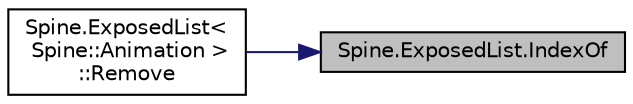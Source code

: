 digraph "Spine.ExposedList.IndexOf"
{
 // LATEX_PDF_SIZE
  edge [fontname="Helvetica",fontsize="10",labelfontname="Helvetica",labelfontsize="10"];
  node [fontname="Helvetica",fontsize="10",shape=record];
  rankdir="RL";
  Node1 [label="Spine.ExposedList.IndexOf",height=0.2,width=0.4,color="black", fillcolor="grey75", style="filled", fontcolor="black",tooltip=" "];
  Node1 -> Node2 [dir="back",color="midnightblue",fontsize="10",style="solid",fontname="Helvetica"];
  Node2 [label="Spine.ExposedList\<\l Spine::Animation \>\l::Remove",height=0.2,width=0.4,color="black", fillcolor="white", style="filled",URL="$class_spine_1_1_exposed_list.html#abee076bc9af132ccf026cdd5f9c40bc4",tooltip=" "];
}
